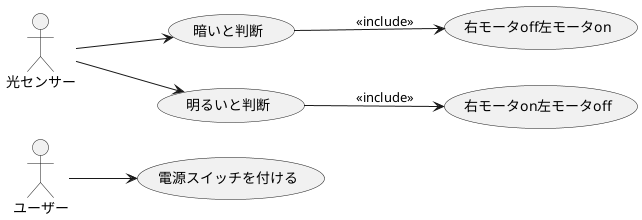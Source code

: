 @startuml ユースケース図
left to right direction
actor ユーザー
actor 光センサー
usecase 電源スイッチを付ける
usecase 暗いと判断
usecase 明るいと判断
usecase 右モータoff左モータon
usecase 右モータon左モータoff

ユーザー --> 電源スイッチを付ける
光センサー --> 暗いと判断
暗いと判断 --> 右モータoff左モータon:<<include>>
光センサー --> 明るいと判断
明るいと判断 --> 右モータon左モータoff:<<include>>
@enduml